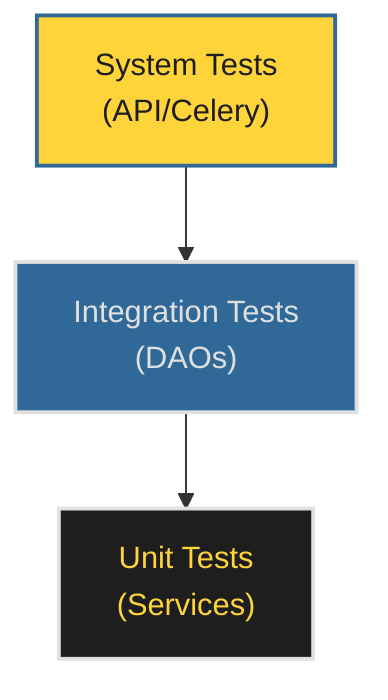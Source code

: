 flowchart TD
    A["System Tests<br/>(API/Celery)"]
    B["Integration Tests<br/>(DAOs)"]
    C["Unit Tests<br/>(Services)"]


    A --> B
    B --> C

    style A fill:#FFD43B,stroke:#306998,stroke-width:2px,color:#1E1E1E
    style B fill:#306998,stroke:#E0E0E0,stroke-width:2px,color:#E0E0E0
    style C fill:#1E1E1E,stroke:#E0E0E0,stroke-width:2px,color:#FFD43B